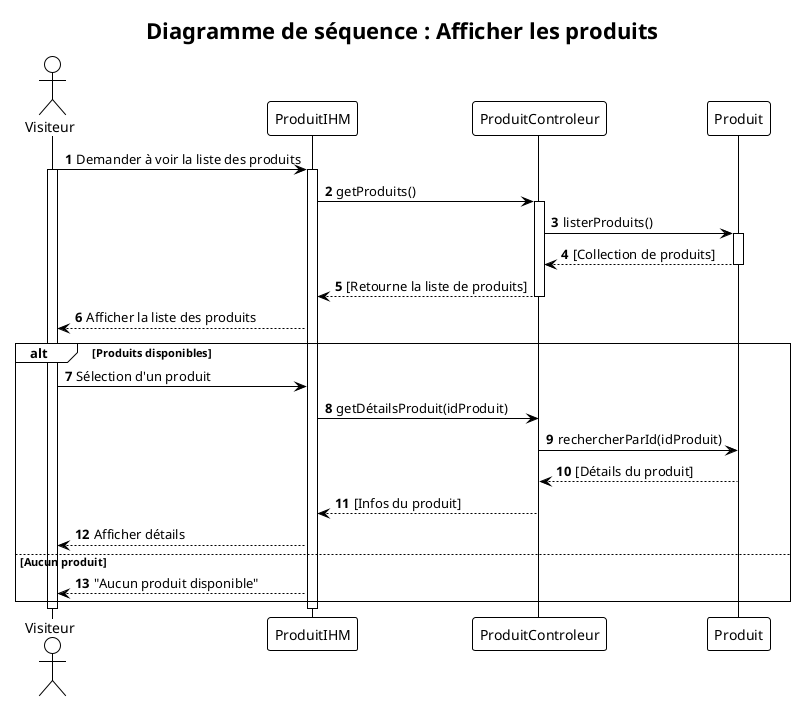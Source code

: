 @startuml
!theme plain
autonumber

actor "Visiteur" as V
participant "ProduitIHM" as PIHM
participant "ProduitControleur" as PCTRL
participant "Produit" as P

title Diagramme de séquence : Afficher les produits

V -> PIHM : Demander à voir la liste des produits
activate V
activate PIHM

PIHM -> PCTRL : getProduits()
activate PCTRL

PCTRL -> P : listerProduits() 
activate P
P --> PCTRL : [Collection de produits]
deactivate P

PCTRL --> PIHM : [Retourne la liste de produits]
deactivate PCTRL

PIHM --> V : Afficher la liste des produits
alt Produits disponibles
    V -> PIHM : Sélection d'un produit
    PIHM -> PCTRL : getDétailsProduit(idProduit)
    PCTRL -> P : rechercherParId(idProduit)
    P --> PCTRL : [Détails du produit]
    PCTRL --> PIHM : [Infos du produit]
    PIHM --> V : Afficher détails
else Aucun produit
    PIHM --> V : "Aucun produit disponible"
end

deactivate PIHM
deactivate V
@enduml